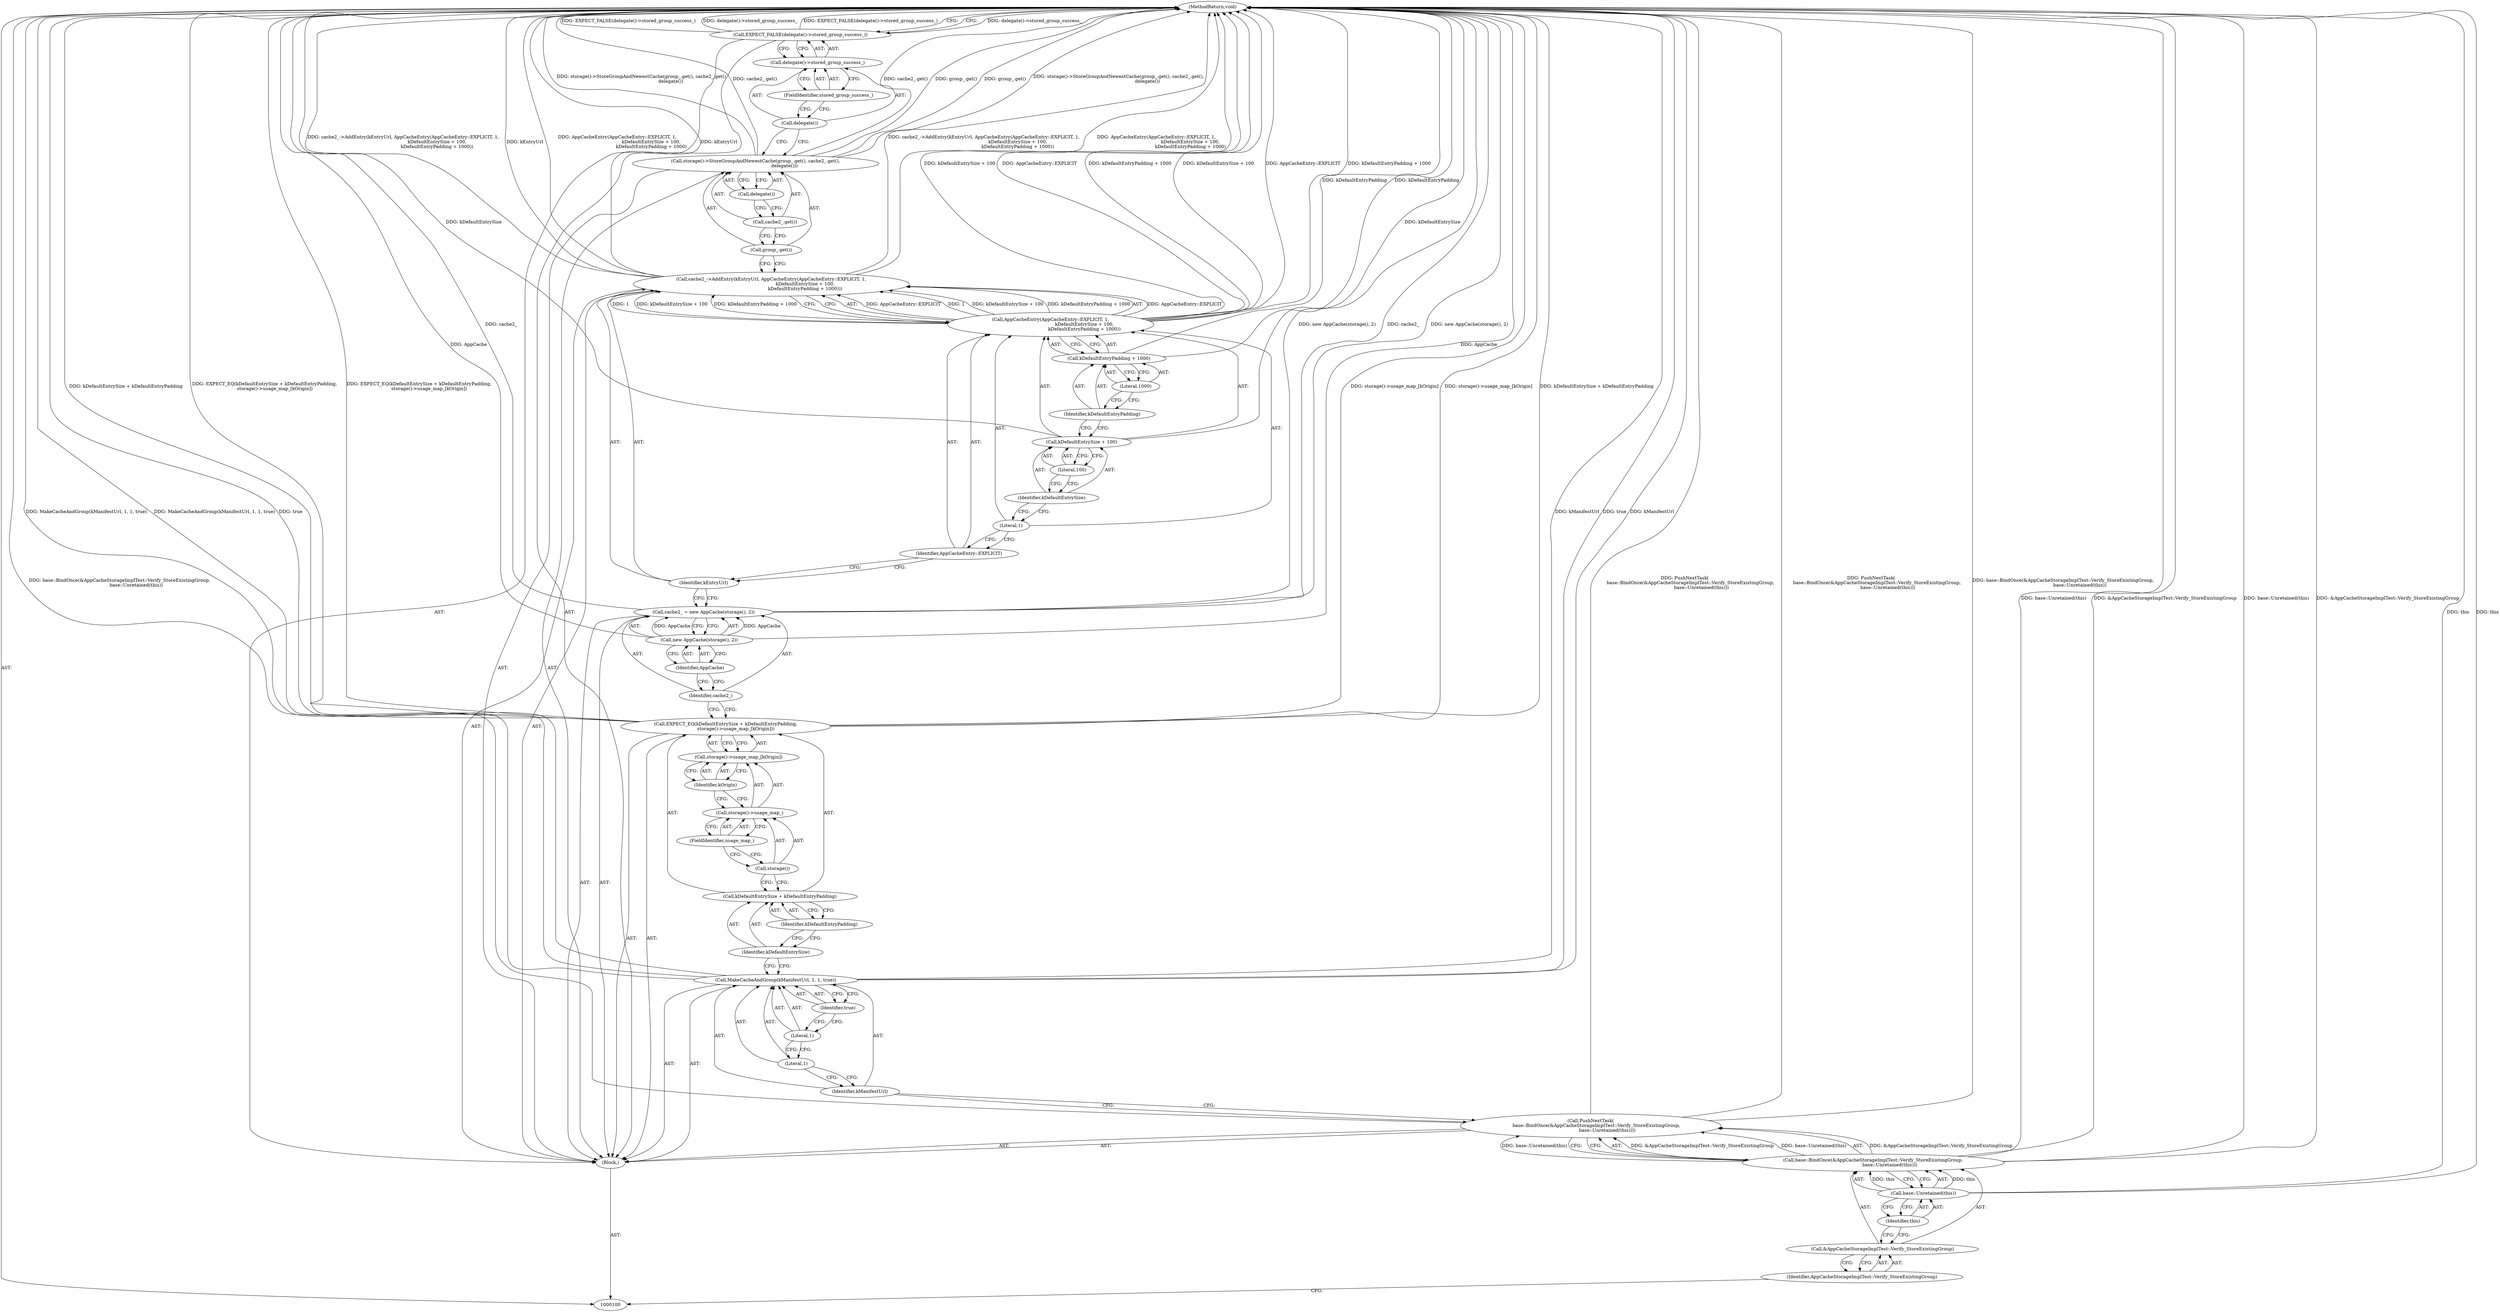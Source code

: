 digraph "0_Chrome_04aaacb936a08d70862d6d9d7e8354721ae46be8_21" {
"1000145" [label="(MethodReturn,void)"];
"1000101" [label="(Block,)"];
"1000124" [label="(Call,new AppCache(storage(), 2))"];
"1000125" [label="(Identifier,AppCache)"];
"1000122" [label="(Call,cache2_ = new AppCache(storage(), 2))"];
"1000123" [label="(Identifier,cache2_)"];
"1000127" [label="(Identifier,kEntryUrl)"];
"1000128" [label="(Call,AppCacheEntry(AppCacheEntry::EXPLICIT, 1,\n                                               kDefaultEntrySize + 100,\n                                               kDefaultEntryPadding + 1000))"];
"1000126" [label="(Call,cache2_->AddEntry(kEntryUrl, AppCacheEntry(AppCacheEntry::EXPLICIT, 1,\n                                               kDefaultEntrySize + 100,\n                                               kDefaultEntryPadding + 1000)))"];
"1000129" [label="(Identifier,AppCacheEntry::EXPLICIT)"];
"1000130" [label="(Literal,1)"];
"1000131" [label="(Call,kDefaultEntrySize + 100)"];
"1000132" [label="(Identifier,kDefaultEntrySize)"];
"1000133" [label="(Literal,100)"];
"1000134" [label="(Call,kDefaultEntryPadding + 1000)"];
"1000135" [label="(Identifier,kDefaultEntryPadding)"];
"1000136" [label="(Literal,1000)"];
"1000138" [label="(Call,group_.get())"];
"1000137" [label="(Call,storage()->StoreGroupAndNewestCache(group_.get(), cache2_.get(),\n                                        delegate()))"];
"1000139" [label="(Call,cache2_.get())"];
"1000140" [label="(Call,delegate())"];
"1000142" [label="(Call,delegate()->stored_group_success_)"];
"1000143" [label="(Call,delegate())"];
"1000144" [label="(FieldIdentifier,stored_group_success_)"];
"1000141" [label="(Call,EXPECT_FALSE(delegate()->stored_group_success_))"];
"1000102" [label="(Call,PushNextTask(\n        base::BindOnce(&AppCacheStorageImplTest::Verify_StoreExistingGroup,\n                       base::Unretained(this))))"];
"1000104" [label="(Call,&AppCacheStorageImplTest::Verify_StoreExistingGroup)"];
"1000105" [label="(Identifier,AppCacheStorageImplTest::Verify_StoreExistingGroup)"];
"1000103" [label="(Call,base::BindOnce(&AppCacheStorageImplTest::Verify_StoreExistingGroup,\n                       base::Unretained(this)))"];
"1000106" [label="(Call,base::Unretained(this))"];
"1000107" [label="(Identifier,this)"];
"1000109" [label="(Identifier,kManifestUrl)"];
"1000110" [label="(Literal,1)"];
"1000111" [label="(Literal,1)"];
"1000112" [label="(Identifier,true)"];
"1000108" [label="(Call,MakeCacheAndGroup(kManifestUrl, 1, 1, true))"];
"1000114" [label="(Call,kDefaultEntrySize + kDefaultEntryPadding)"];
"1000115" [label="(Identifier,kDefaultEntrySize)"];
"1000116" [label="(Identifier,kDefaultEntryPadding)"];
"1000113" [label="(Call,EXPECT_EQ(kDefaultEntrySize + kDefaultEntryPadding,\n              storage()->usage_map_[kOrigin]))"];
"1000117" [label="(Call,storage()->usage_map_[kOrigin])"];
"1000118" [label="(Call,storage()->usage_map_)"];
"1000119" [label="(Call,storage())"];
"1000120" [label="(FieldIdentifier,usage_map_)"];
"1000121" [label="(Identifier,kOrigin)"];
"1000145" -> "1000100"  [label="AST: "];
"1000145" -> "1000141"  [label="CFG: "];
"1000113" -> "1000145"  [label="DDG: storage()->usage_map_[kOrigin]"];
"1000113" -> "1000145"  [label="DDG: kDefaultEntrySize + kDefaultEntryPadding"];
"1000113" -> "1000145"  [label="DDG: EXPECT_EQ(kDefaultEntrySize + kDefaultEntryPadding,\n              storage()->usage_map_[kOrigin])"];
"1000126" -> "1000145"  [label="DDG: cache2_->AddEntry(kEntryUrl, AppCacheEntry(AppCacheEntry::EXPLICIT, 1,\n                                               kDefaultEntrySize + 100,\n                                               kDefaultEntryPadding + 1000))"];
"1000126" -> "1000145"  [label="DDG: kEntryUrl"];
"1000126" -> "1000145"  [label="DDG: AppCacheEntry(AppCacheEntry::EXPLICIT, 1,\n                                               kDefaultEntrySize + 100,\n                                               kDefaultEntryPadding + 1000)"];
"1000141" -> "1000145"  [label="DDG: delegate()->stored_group_success_"];
"1000141" -> "1000145"  [label="DDG: EXPECT_FALSE(delegate()->stored_group_success_)"];
"1000124" -> "1000145"  [label="DDG: AppCache"];
"1000108" -> "1000145"  [label="DDG: MakeCacheAndGroup(kManifestUrl, 1, 1, true)"];
"1000108" -> "1000145"  [label="DDG: true"];
"1000108" -> "1000145"  [label="DDG: kManifestUrl"];
"1000106" -> "1000145"  [label="DDG: this"];
"1000103" -> "1000145"  [label="DDG: &AppCacheStorageImplTest::Verify_StoreExistingGroup"];
"1000103" -> "1000145"  [label="DDG: base::Unretained(this)"];
"1000122" -> "1000145"  [label="DDG: cache2_"];
"1000122" -> "1000145"  [label="DDG: new AppCache(storage(), 2)"];
"1000131" -> "1000145"  [label="DDG: kDefaultEntrySize"];
"1000137" -> "1000145"  [label="DDG: cache2_.get()"];
"1000137" -> "1000145"  [label="DDG: group_.get()"];
"1000137" -> "1000145"  [label="DDG: storage()->StoreGroupAndNewestCache(group_.get(), cache2_.get(),\n                                        delegate())"];
"1000128" -> "1000145"  [label="DDG: AppCacheEntry::EXPLICIT"];
"1000128" -> "1000145"  [label="DDG: kDefaultEntryPadding + 1000"];
"1000128" -> "1000145"  [label="DDG: kDefaultEntrySize + 100"];
"1000102" -> "1000145"  [label="DDG: base::BindOnce(&AppCacheStorageImplTest::Verify_StoreExistingGroup,\n                       base::Unretained(this))"];
"1000102" -> "1000145"  [label="DDG: PushNextTask(\n        base::BindOnce(&AppCacheStorageImplTest::Verify_StoreExistingGroup,\n                       base::Unretained(this)))"];
"1000134" -> "1000145"  [label="DDG: kDefaultEntryPadding"];
"1000101" -> "1000100"  [label="AST: "];
"1000102" -> "1000101"  [label="AST: "];
"1000108" -> "1000101"  [label="AST: "];
"1000113" -> "1000101"  [label="AST: "];
"1000122" -> "1000101"  [label="AST: "];
"1000126" -> "1000101"  [label="AST: "];
"1000137" -> "1000101"  [label="AST: "];
"1000141" -> "1000101"  [label="AST: "];
"1000124" -> "1000122"  [label="AST: "];
"1000124" -> "1000125"  [label="CFG: "];
"1000125" -> "1000124"  [label="AST: "];
"1000122" -> "1000124"  [label="CFG: "];
"1000124" -> "1000145"  [label="DDG: AppCache"];
"1000124" -> "1000122"  [label="DDG: AppCache"];
"1000125" -> "1000124"  [label="AST: "];
"1000125" -> "1000123"  [label="CFG: "];
"1000124" -> "1000125"  [label="CFG: "];
"1000122" -> "1000101"  [label="AST: "];
"1000122" -> "1000124"  [label="CFG: "];
"1000123" -> "1000122"  [label="AST: "];
"1000124" -> "1000122"  [label="AST: "];
"1000127" -> "1000122"  [label="CFG: "];
"1000122" -> "1000145"  [label="DDG: cache2_"];
"1000122" -> "1000145"  [label="DDG: new AppCache(storage(), 2)"];
"1000124" -> "1000122"  [label="DDG: AppCache"];
"1000123" -> "1000122"  [label="AST: "];
"1000123" -> "1000113"  [label="CFG: "];
"1000125" -> "1000123"  [label="CFG: "];
"1000127" -> "1000126"  [label="AST: "];
"1000127" -> "1000122"  [label="CFG: "];
"1000129" -> "1000127"  [label="CFG: "];
"1000128" -> "1000126"  [label="AST: "];
"1000128" -> "1000134"  [label="CFG: "];
"1000129" -> "1000128"  [label="AST: "];
"1000130" -> "1000128"  [label="AST: "];
"1000131" -> "1000128"  [label="AST: "];
"1000134" -> "1000128"  [label="AST: "];
"1000126" -> "1000128"  [label="CFG: "];
"1000128" -> "1000145"  [label="DDG: AppCacheEntry::EXPLICIT"];
"1000128" -> "1000145"  [label="DDG: kDefaultEntryPadding + 1000"];
"1000128" -> "1000145"  [label="DDG: kDefaultEntrySize + 100"];
"1000128" -> "1000126"  [label="DDG: AppCacheEntry::EXPLICIT"];
"1000128" -> "1000126"  [label="DDG: 1"];
"1000128" -> "1000126"  [label="DDG: kDefaultEntrySize + 100"];
"1000128" -> "1000126"  [label="DDG: kDefaultEntryPadding + 1000"];
"1000126" -> "1000101"  [label="AST: "];
"1000126" -> "1000128"  [label="CFG: "];
"1000127" -> "1000126"  [label="AST: "];
"1000128" -> "1000126"  [label="AST: "];
"1000138" -> "1000126"  [label="CFG: "];
"1000126" -> "1000145"  [label="DDG: cache2_->AddEntry(kEntryUrl, AppCacheEntry(AppCacheEntry::EXPLICIT, 1,\n                                               kDefaultEntrySize + 100,\n                                               kDefaultEntryPadding + 1000))"];
"1000126" -> "1000145"  [label="DDG: kEntryUrl"];
"1000126" -> "1000145"  [label="DDG: AppCacheEntry(AppCacheEntry::EXPLICIT, 1,\n                                               kDefaultEntrySize + 100,\n                                               kDefaultEntryPadding + 1000)"];
"1000128" -> "1000126"  [label="DDG: AppCacheEntry::EXPLICIT"];
"1000128" -> "1000126"  [label="DDG: 1"];
"1000128" -> "1000126"  [label="DDG: kDefaultEntrySize + 100"];
"1000128" -> "1000126"  [label="DDG: kDefaultEntryPadding + 1000"];
"1000129" -> "1000128"  [label="AST: "];
"1000129" -> "1000127"  [label="CFG: "];
"1000130" -> "1000129"  [label="CFG: "];
"1000130" -> "1000128"  [label="AST: "];
"1000130" -> "1000129"  [label="CFG: "];
"1000132" -> "1000130"  [label="CFG: "];
"1000131" -> "1000128"  [label="AST: "];
"1000131" -> "1000133"  [label="CFG: "];
"1000132" -> "1000131"  [label="AST: "];
"1000133" -> "1000131"  [label="AST: "];
"1000135" -> "1000131"  [label="CFG: "];
"1000131" -> "1000145"  [label="DDG: kDefaultEntrySize"];
"1000132" -> "1000131"  [label="AST: "];
"1000132" -> "1000130"  [label="CFG: "];
"1000133" -> "1000132"  [label="CFG: "];
"1000133" -> "1000131"  [label="AST: "];
"1000133" -> "1000132"  [label="CFG: "];
"1000131" -> "1000133"  [label="CFG: "];
"1000134" -> "1000128"  [label="AST: "];
"1000134" -> "1000136"  [label="CFG: "];
"1000135" -> "1000134"  [label="AST: "];
"1000136" -> "1000134"  [label="AST: "];
"1000128" -> "1000134"  [label="CFG: "];
"1000134" -> "1000145"  [label="DDG: kDefaultEntryPadding"];
"1000135" -> "1000134"  [label="AST: "];
"1000135" -> "1000131"  [label="CFG: "];
"1000136" -> "1000135"  [label="CFG: "];
"1000136" -> "1000134"  [label="AST: "];
"1000136" -> "1000135"  [label="CFG: "];
"1000134" -> "1000136"  [label="CFG: "];
"1000138" -> "1000137"  [label="AST: "];
"1000138" -> "1000126"  [label="CFG: "];
"1000139" -> "1000138"  [label="CFG: "];
"1000137" -> "1000101"  [label="AST: "];
"1000137" -> "1000140"  [label="CFG: "];
"1000138" -> "1000137"  [label="AST: "];
"1000139" -> "1000137"  [label="AST: "];
"1000140" -> "1000137"  [label="AST: "];
"1000143" -> "1000137"  [label="CFG: "];
"1000137" -> "1000145"  [label="DDG: cache2_.get()"];
"1000137" -> "1000145"  [label="DDG: group_.get()"];
"1000137" -> "1000145"  [label="DDG: storage()->StoreGroupAndNewestCache(group_.get(), cache2_.get(),\n                                        delegate())"];
"1000139" -> "1000137"  [label="AST: "];
"1000139" -> "1000138"  [label="CFG: "];
"1000140" -> "1000139"  [label="CFG: "];
"1000140" -> "1000137"  [label="AST: "];
"1000140" -> "1000139"  [label="CFG: "];
"1000137" -> "1000140"  [label="CFG: "];
"1000142" -> "1000141"  [label="AST: "];
"1000142" -> "1000144"  [label="CFG: "];
"1000143" -> "1000142"  [label="AST: "];
"1000144" -> "1000142"  [label="AST: "];
"1000141" -> "1000142"  [label="CFG: "];
"1000143" -> "1000142"  [label="AST: "];
"1000143" -> "1000137"  [label="CFG: "];
"1000144" -> "1000143"  [label="CFG: "];
"1000144" -> "1000142"  [label="AST: "];
"1000144" -> "1000143"  [label="CFG: "];
"1000142" -> "1000144"  [label="CFG: "];
"1000141" -> "1000101"  [label="AST: "];
"1000141" -> "1000142"  [label="CFG: "];
"1000142" -> "1000141"  [label="AST: "];
"1000145" -> "1000141"  [label="CFG: "];
"1000141" -> "1000145"  [label="DDG: delegate()->stored_group_success_"];
"1000141" -> "1000145"  [label="DDG: EXPECT_FALSE(delegate()->stored_group_success_)"];
"1000102" -> "1000101"  [label="AST: "];
"1000102" -> "1000103"  [label="CFG: "];
"1000103" -> "1000102"  [label="AST: "];
"1000109" -> "1000102"  [label="CFG: "];
"1000102" -> "1000145"  [label="DDG: base::BindOnce(&AppCacheStorageImplTest::Verify_StoreExistingGroup,\n                       base::Unretained(this))"];
"1000102" -> "1000145"  [label="DDG: PushNextTask(\n        base::BindOnce(&AppCacheStorageImplTest::Verify_StoreExistingGroup,\n                       base::Unretained(this)))"];
"1000103" -> "1000102"  [label="DDG: &AppCacheStorageImplTest::Verify_StoreExistingGroup"];
"1000103" -> "1000102"  [label="DDG: base::Unretained(this)"];
"1000104" -> "1000103"  [label="AST: "];
"1000104" -> "1000105"  [label="CFG: "];
"1000105" -> "1000104"  [label="AST: "];
"1000107" -> "1000104"  [label="CFG: "];
"1000105" -> "1000104"  [label="AST: "];
"1000105" -> "1000100"  [label="CFG: "];
"1000104" -> "1000105"  [label="CFG: "];
"1000103" -> "1000102"  [label="AST: "];
"1000103" -> "1000106"  [label="CFG: "];
"1000104" -> "1000103"  [label="AST: "];
"1000106" -> "1000103"  [label="AST: "];
"1000102" -> "1000103"  [label="CFG: "];
"1000103" -> "1000145"  [label="DDG: &AppCacheStorageImplTest::Verify_StoreExistingGroup"];
"1000103" -> "1000145"  [label="DDG: base::Unretained(this)"];
"1000103" -> "1000102"  [label="DDG: &AppCacheStorageImplTest::Verify_StoreExistingGroup"];
"1000103" -> "1000102"  [label="DDG: base::Unretained(this)"];
"1000106" -> "1000103"  [label="DDG: this"];
"1000106" -> "1000103"  [label="AST: "];
"1000106" -> "1000107"  [label="CFG: "];
"1000107" -> "1000106"  [label="AST: "];
"1000103" -> "1000106"  [label="CFG: "];
"1000106" -> "1000145"  [label="DDG: this"];
"1000106" -> "1000103"  [label="DDG: this"];
"1000107" -> "1000106"  [label="AST: "];
"1000107" -> "1000104"  [label="CFG: "];
"1000106" -> "1000107"  [label="CFG: "];
"1000109" -> "1000108"  [label="AST: "];
"1000109" -> "1000102"  [label="CFG: "];
"1000110" -> "1000109"  [label="CFG: "];
"1000110" -> "1000108"  [label="AST: "];
"1000110" -> "1000109"  [label="CFG: "];
"1000111" -> "1000110"  [label="CFG: "];
"1000111" -> "1000108"  [label="AST: "];
"1000111" -> "1000110"  [label="CFG: "];
"1000112" -> "1000111"  [label="CFG: "];
"1000112" -> "1000108"  [label="AST: "];
"1000112" -> "1000111"  [label="CFG: "];
"1000108" -> "1000112"  [label="CFG: "];
"1000108" -> "1000101"  [label="AST: "];
"1000108" -> "1000112"  [label="CFG: "];
"1000109" -> "1000108"  [label="AST: "];
"1000110" -> "1000108"  [label="AST: "];
"1000111" -> "1000108"  [label="AST: "];
"1000112" -> "1000108"  [label="AST: "];
"1000115" -> "1000108"  [label="CFG: "];
"1000108" -> "1000145"  [label="DDG: MakeCacheAndGroup(kManifestUrl, 1, 1, true)"];
"1000108" -> "1000145"  [label="DDG: true"];
"1000108" -> "1000145"  [label="DDG: kManifestUrl"];
"1000114" -> "1000113"  [label="AST: "];
"1000114" -> "1000116"  [label="CFG: "];
"1000115" -> "1000114"  [label="AST: "];
"1000116" -> "1000114"  [label="AST: "];
"1000119" -> "1000114"  [label="CFG: "];
"1000115" -> "1000114"  [label="AST: "];
"1000115" -> "1000108"  [label="CFG: "];
"1000116" -> "1000115"  [label="CFG: "];
"1000116" -> "1000114"  [label="AST: "];
"1000116" -> "1000115"  [label="CFG: "];
"1000114" -> "1000116"  [label="CFG: "];
"1000113" -> "1000101"  [label="AST: "];
"1000113" -> "1000117"  [label="CFG: "];
"1000114" -> "1000113"  [label="AST: "];
"1000117" -> "1000113"  [label="AST: "];
"1000123" -> "1000113"  [label="CFG: "];
"1000113" -> "1000145"  [label="DDG: storage()->usage_map_[kOrigin]"];
"1000113" -> "1000145"  [label="DDG: kDefaultEntrySize + kDefaultEntryPadding"];
"1000113" -> "1000145"  [label="DDG: EXPECT_EQ(kDefaultEntrySize + kDefaultEntryPadding,\n              storage()->usage_map_[kOrigin])"];
"1000117" -> "1000113"  [label="AST: "];
"1000117" -> "1000121"  [label="CFG: "];
"1000118" -> "1000117"  [label="AST: "];
"1000121" -> "1000117"  [label="AST: "];
"1000113" -> "1000117"  [label="CFG: "];
"1000118" -> "1000117"  [label="AST: "];
"1000118" -> "1000120"  [label="CFG: "];
"1000119" -> "1000118"  [label="AST: "];
"1000120" -> "1000118"  [label="AST: "];
"1000121" -> "1000118"  [label="CFG: "];
"1000119" -> "1000118"  [label="AST: "];
"1000119" -> "1000114"  [label="CFG: "];
"1000120" -> "1000119"  [label="CFG: "];
"1000120" -> "1000118"  [label="AST: "];
"1000120" -> "1000119"  [label="CFG: "];
"1000118" -> "1000120"  [label="CFG: "];
"1000121" -> "1000117"  [label="AST: "];
"1000121" -> "1000118"  [label="CFG: "];
"1000117" -> "1000121"  [label="CFG: "];
}
